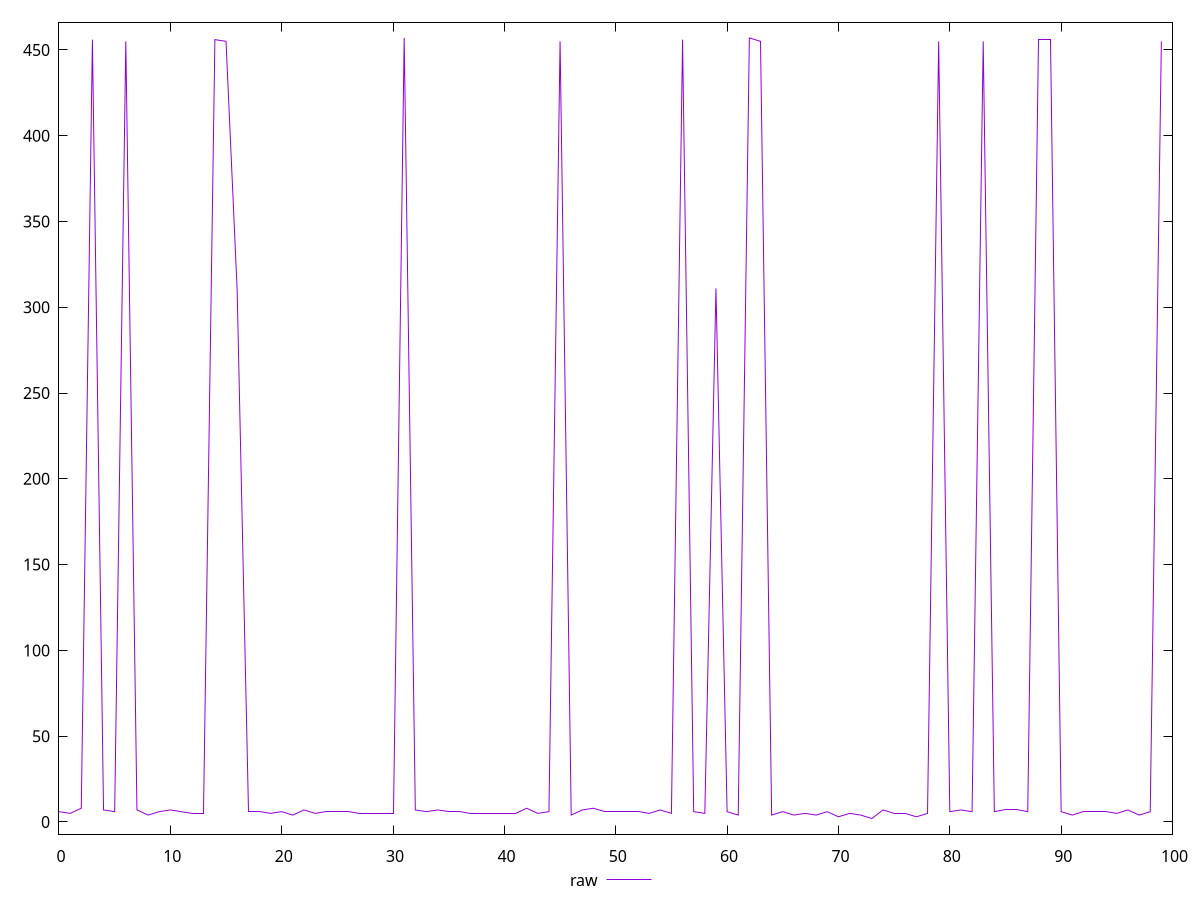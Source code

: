 reset
set terminal svg size 640, 490 enhanced background rgb 'white'
set output "report_00007_2020-12-11T15:55:29.892Z/render-blocking-resources/samples/pages+cached+noexternal+nofonts+nosvg+noimg/raw/values.svg"

$raw <<EOF
0 6
1 5
2 8
3 456
4 7
5 6
6 455
7 7
8 4
9 6
10 7
11 6
12 5
13 5
14 456
15 455
16 310
17 6
18 6
19 5
20 6
21 4
22 7
23 5
24 6
25 6
26 6
27 5
28 5
29 5
30 5
31 457
32 7
33 6
34 7
35 6
36 6
37 5
38 5
39 5
40 5
41 5
42 8
43 5
44 6
45 455
46 4
47 7
48 8
49 6
50 6
51 6
52 6
53 5
54 7
55 5
56 456
57 6
58 5
59 311
60 6
61 4
62 457
63 455
64 4
65 6
66 4
67 5
68 4
69 6
70 3
71 5
72 4
73 2
74 7
75 5
76 5
77 3
78 5
79 455
80 6
81 7
82 6
83 455
84 6
85 7
86 7
87 6
88 456
89 456
90 6
91 4
92 6
93 6
94 6
95 5
96 7
97 4
98 6
99 455
EOF

set key outside below
set yrange [-7.1:466.1]

plot \
  $raw title "raw" with line, \


reset